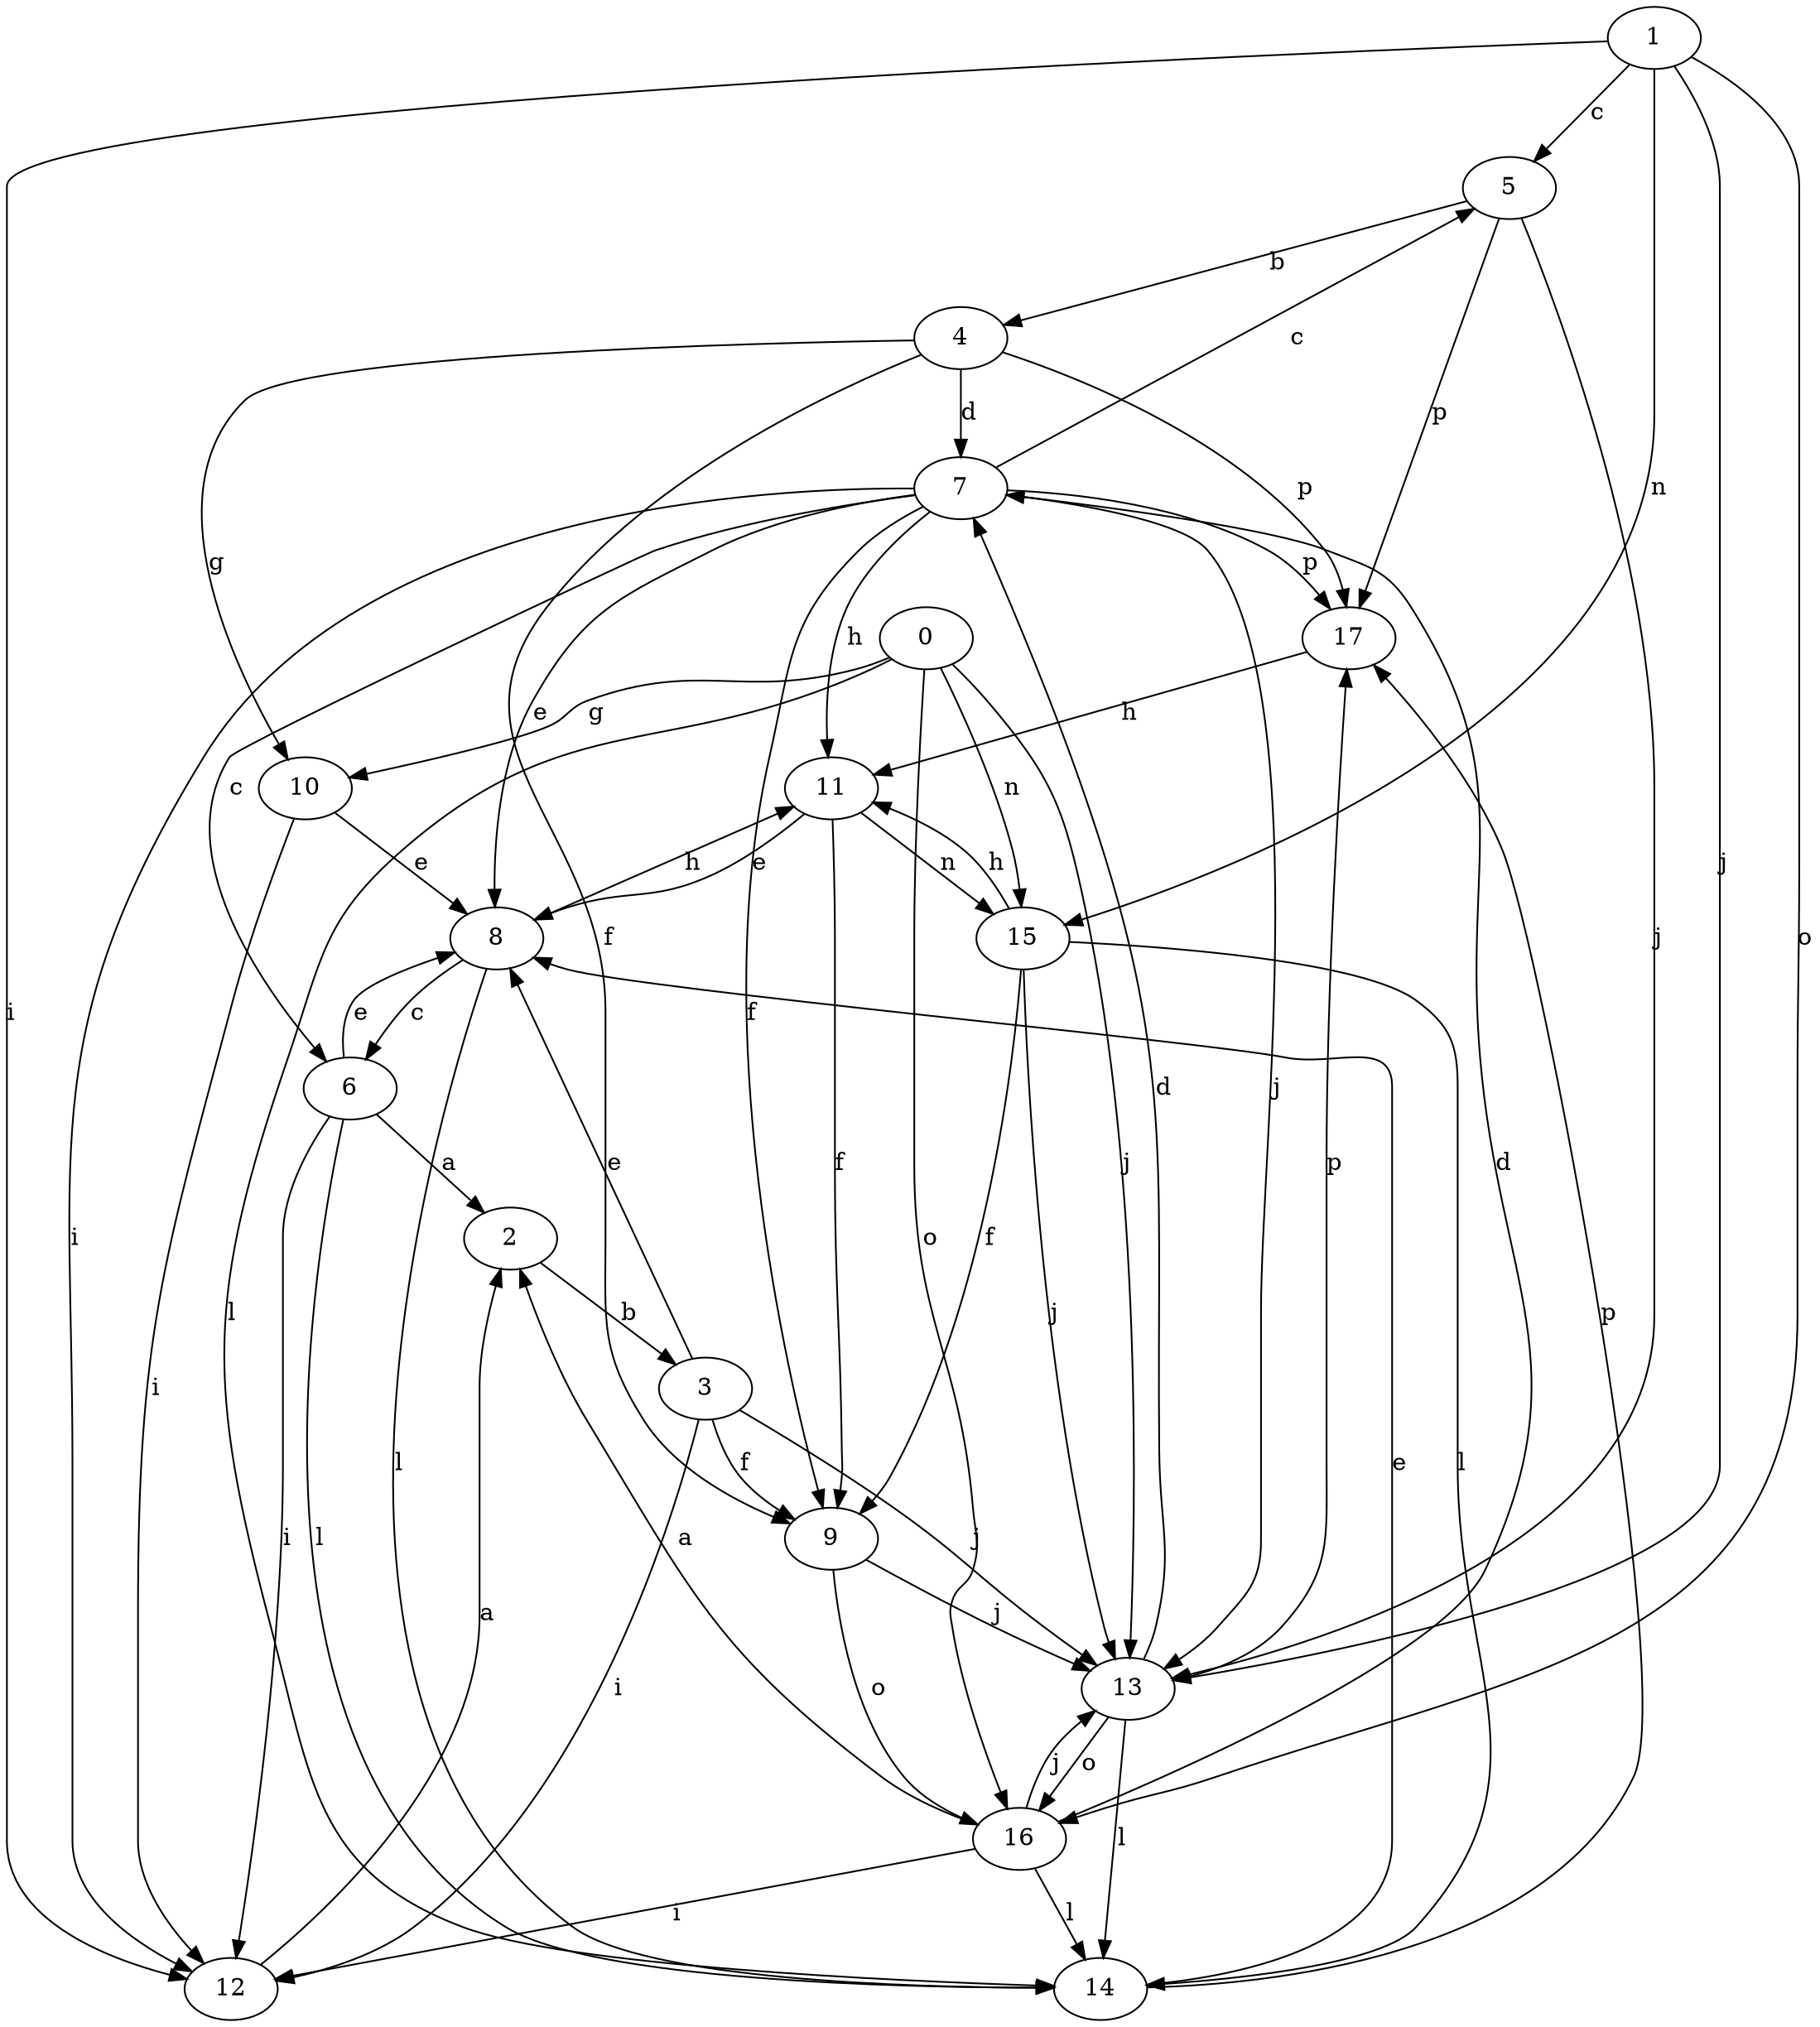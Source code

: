 strict digraph  {
1;
2;
3;
4;
5;
6;
7;
8;
9;
10;
11;
12;
13;
14;
15;
0;
16;
17;
1 -> 5  [label=c];
1 -> 12  [label=i];
1 -> 13  [label=j];
1 -> 15  [label=n];
1 -> 16  [label=o];
2 -> 3  [label=b];
3 -> 8  [label=e];
3 -> 9  [label=f];
3 -> 12  [label=i];
3 -> 13  [label=j];
4 -> 7  [label=d];
4 -> 9  [label=f];
4 -> 10  [label=g];
4 -> 17  [label=p];
5 -> 4  [label=b];
5 -> 13  [label=j];
5 -> 17  [label=p];
6 -> 2  [label=a];
6 -> 8  [label=e];
6 -> 12  [label=i];
6 -> 14  [label=l];
7 -> 5  [label=c];
7 -> 6  [label=c];
7 -> 8  [label=e];
7 -> 9  [label=f];
7 -> 11  [label=h];
7 -> 12  [label=i];
7 -> 13  [label=j];
7 -> 17  [label=p];
8 -> 6  [label=c];
8 -> 11  [label=h];
8 -> 14  [label=l];
9 -> 13  [label=j];
9 -> 16  [label=o];
10 -> 8  [label=e];
10 -> 12  [label=i];
11 -> 8  [label=e];
11 -> 9  [label=f];
11 -> 15  [label=n];
12 -> 2  [label=a];
13 -> 7  [label=d];
13 -> 14  [label=l];
13 -> 16  [label=o];
13 -> 17  [label=p];
14 -> 8  [label=e];
14 -> 17  [label=p];
15 -> 9  [label=f];
15 -> 11  [label=h];
15 -> 13  [label=j];
15 -> 14  [label=l];
0 -> 10  [label=g];
0 -> 13  [label=j];
0 -> 14  [label=l];
0 -> 15  [label=n];
0 -> 16  [label=o];
16 -> 2  [label=a];
16 -> 7  [label=d];
16 -> 12  [label=i];
16 -> 13  [label=j];
16 -> 14  [label=l];
17 -> 11  [label=h];
}
